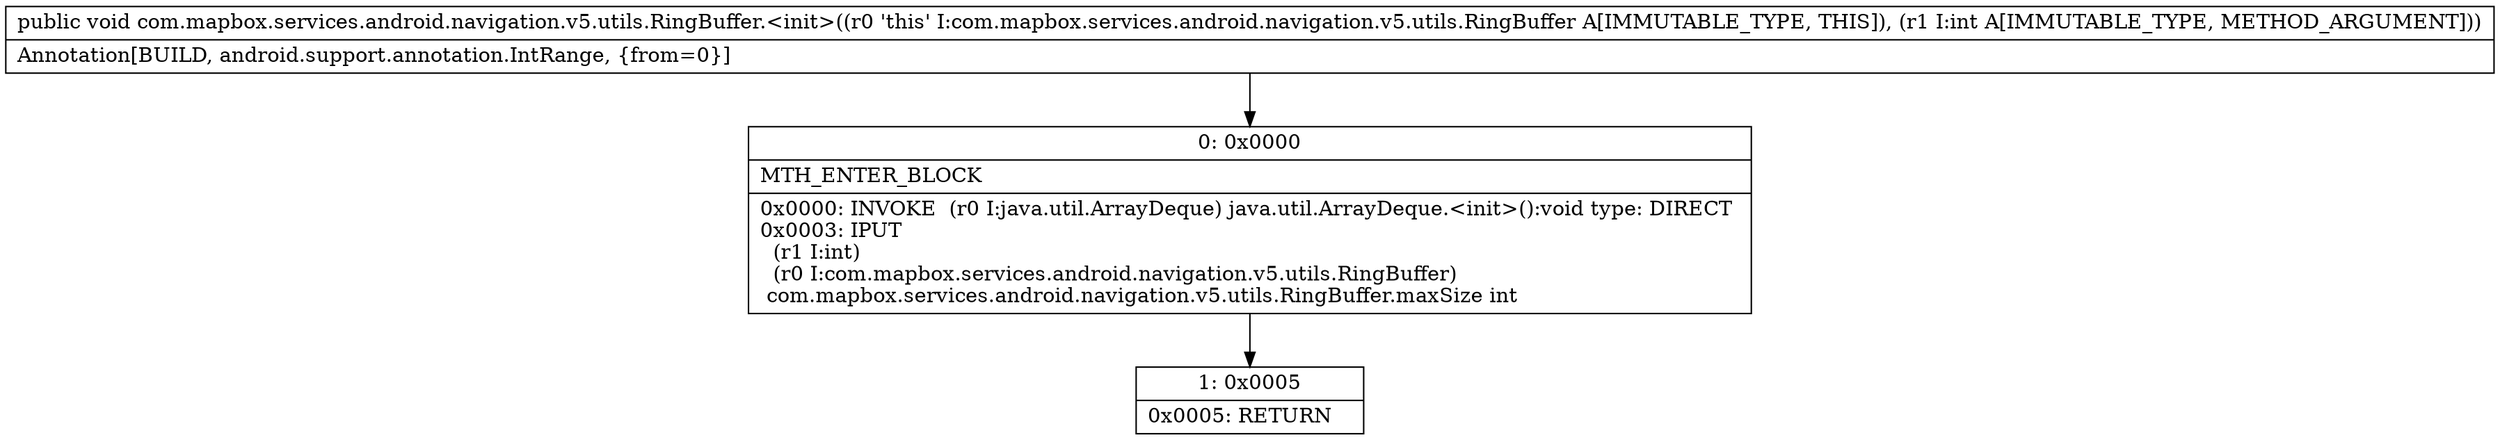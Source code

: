 digraph "CFG forcom.mapbox.services.android.navigation.v5.utils.RingBuffer.\<init\>(I)V" {
Node_0 [shape=record,label="{0\:\ 0x0000|MTH_ENTER_BLOCK\l|0x0000: INVOKE  (r0 I:java.util.ArrayDeque) java.util.ArrayDeque.\<init\>():void type: DIRECT \l0x0003: IPUT  \l  (r1 I:int)\l  (r0 I:com.mapbox.services.android.navigation.v5.utils.RingBuffer)\l com.mapbox.services.android.navigation.v5.utils.RingBuffer.maxSize int \l}"];
Node_1 [shape=record,label="{1\:\ 0x0005|0x0005: RETURN   \l}"];
MethodNode[shape=record,label="{public void com.mapbox.services.android.navigation.v5.utils.RingBuffer.\<init\>((r0 'this' I:com.mapbox.services.android.navigation.v5.utils.RingBuffer A[IMMUTABLE_TYPE, THIS]), (r1 I:int A[IMMUTABLE_TYPE, METHOD_ARGUMENT]))  | Annotation[BUILD, android.support.annotation.IntRange, \{from=0\}]\l}"];
MethodNode -> Node_0;
Node_0 -> Node_1;
}

